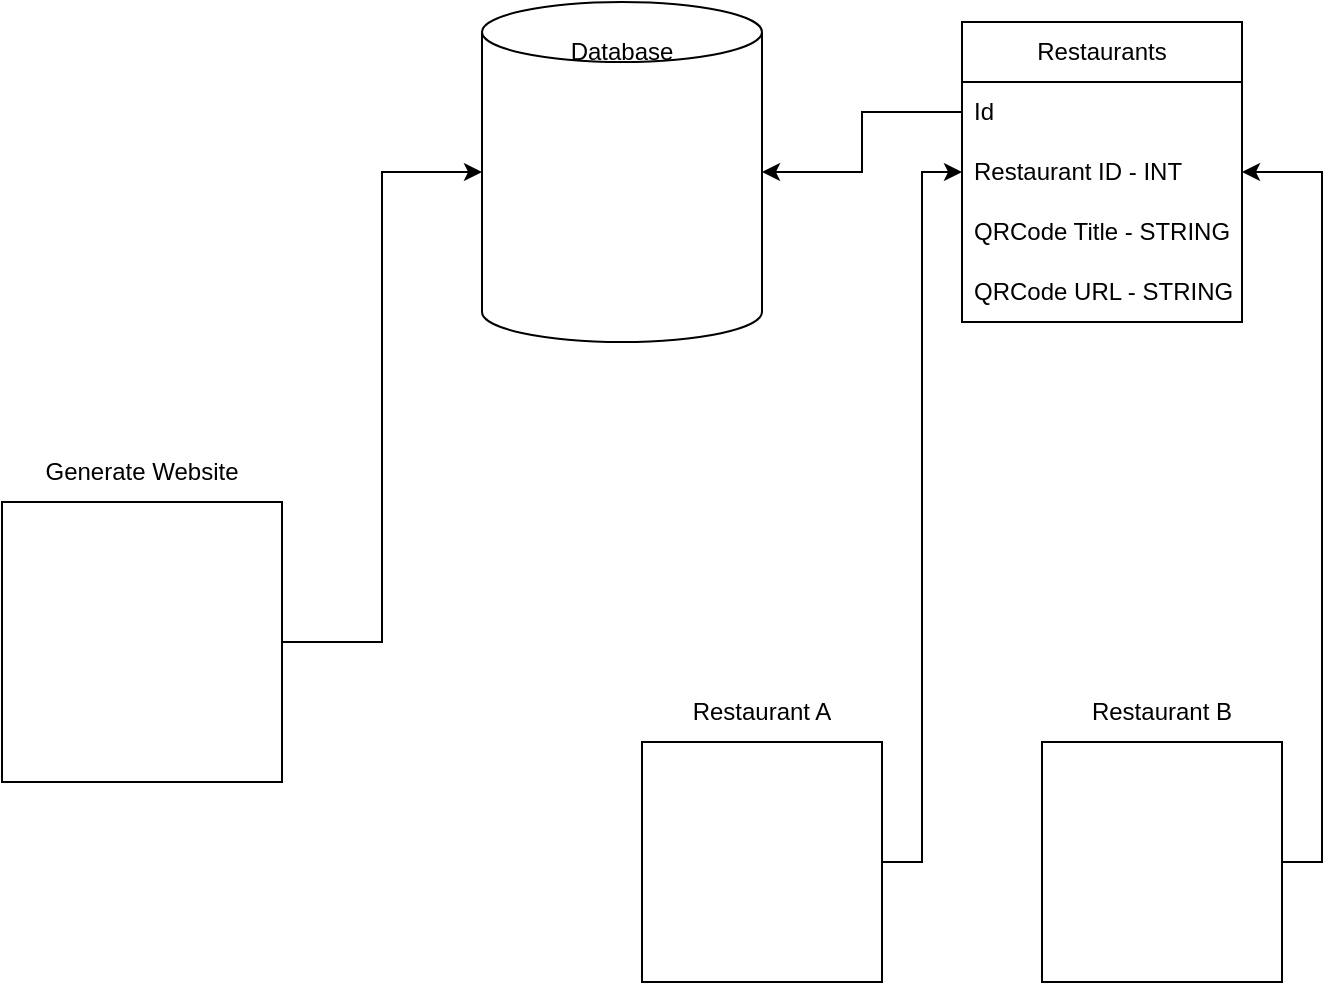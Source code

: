<mxfile version="24.6.4" type="device">
  <diagram name="Page-1" id="AoblQRUUJVliX1mLjSXg">
    <mxGraphModel dx="1186" dy="665" grid="1" gridSize="10" guides="1" tooltips="1" connect="1" arrows="1" fold="1" page="1" pageScale="1" pageWidth="1169" pageHeight="1654" math="0" shadow="0">
      <root>
        <mxCell id="0" />
        <mxCell id="1" parent="0" />
        <mxCell id="MrkQFk_YnkfQmbOEK363-1" value="" style="whiteSpace=wrap;html=1;aspect=fixed;" vertex="1" parent="1">
          <mxGeometry x="160" y="280" width="140" height="140" as="geometry" />
        </mxCell>
        <mxCell id="MrkQFk_YnkfQmbOEK363-2" value="Generate Website" style="text;html=1;align=center;verticalAlign=middle;whiteSpace=wrap;rounded=0;" vertex="1" parent="1">
          <mxGeometry x="160" y="250" width="140" height="30" as="geometry" />
        </mxCell>
        <mxCell id="MrkQFk_YnkfQmbOEK363-3" value="" style="shape=cylinder3;whiteSpace=wrap;html=1;boundedLbl=1;backgroundOutline=1;size=15;" vertex="1" parent="1">
          <mxGeometry x="400" y="30" width="140" height="170" as="geometry" />
        </mxCell>
        <mxCell id="MrkQFk_YnkfQmbOEK363-5" style="edgeStyle=orthogonalEdgeStyle;rounded=0;orthogonalLoop=1;jettySize=auto;html=1;entryX=0;entryY=0.5;entryDx=0;entryDy=0;entryPerimeter=0;" edge="1" parent="1" source="MrkQFk_YnkfQmbOEK363-1" target="MrkQFk_YnkfQmbOEK363-3">
          <mxGeometry relative="1" as="geometry" />
        </mxCell>
        <mxCell id="MrkQFk_YnkfQmbOEK363-6" value="Database" style="text;html=1;align=center;verticalAlign=middle;whiteSpace=wrap;rounded=0;" vertex="1" parent="1">
          <mxGeometry x="400" y="40" width="140" height="30" as="geometry" />
        </mxCell>
        <mxCell id="MrkQFk_YnkfQmbOEK363-22" style="edgeStyle=orthogonalEdgeStyle;rounded=0;orthogonalLoop=1;jettySize=auto;html=1;entryX=0;entryY=0.5;entryDx=0;entryDy=0;" edge="1" parent="1" source="MrkQFk_YnkfQmbOEK363-9" target="MrkQFk_YnkfQmbOEK363-16">
          <mxGeometry relative="1" as="geometry">
            <Array as="points">
              <mxPoint x="620" y="460" />
              <mxPoint x="620" y="115" />
            </Array>
          </mxGeometry>
        </mxCell>
        <mxCell id="MrkQFk_YnkfQmbOEK363-9" value="" style="whiteSpace=wrap;html=1;aspect=fixed;" vertex="1" parent="1">
          <mxGeometry x="480" y="400" width="120" height="120" as="geometry" />
        </mxCell>
        <mxCell id="MrkQFk_YnkfQmbOEK363-10" value="Restaurant A" style="text;html=1;align=center;verticalAlign=middle;whiteSpace=wrap;rounded=0;" vertex="1" parent="1">
          <mxGeometry x="480" y="370" width="120" height="30" as="geometry" />
        </mxCell>
        <mxCell id="MrkQFk_YnkfQmbOEK363-25" style="edgeStyle=orthogonalEdgeStyle;rounded=0;orthogonalLoop=1;jettySize=auto;html=1;entryX=1;entryY=0.5;entryDx=0;entryDy=0;" edge="1" parent="1" source="MrkQFk_YnkfQmbOEK363-11" target="MrkQFk_YnkfQmbOEK363-16">
          <mxGeometry relative="1" as="geometry">
            <Array as="points">
              <mxPoint x="820" y="460" />
              <mxPoint x="820" y="115" />
            </Array>
          </mxGeometry>
        </mxCell>
        <mxCell id="MrkQFk_YnkfQmbOEK363-11" value="" style="whiteSpace=wrap;html=1;aspect=fixed;" vertex="1" parent="1">
          <mxGeometry x="680" y="400" width="120" height="120" as="geometry" />
        </mxCell>
        <mxCell id="MrkQFk_YnkfQmbOEK363-12" value="Restaurant B" style="text;html=1;align=center;verticalAlign=middle;whiteSpace=wrap;rounded=0;" vertex="1" parent="1">
          <mxGeometry x="680" y="370" width="120" height="30" as="geometry" />
        </mxCell>
        <mxCell id="MrkQFk_YnkfQmbOEK363-14" value="Restaurants" style="swimlane;fontStyle=0;childLayout=stackLayout;horizontal=1;startSize=30;horizontalStack=0;resizeParent=1;resizeParentMax=0;resizeLast=0;collapsible=1;marginBottom=0;whiteSpace=wrap;html=1;" vertex="1" parent="1">
          <mxGeometry x="640" y="40" width="140" height="150" as="geometry" />
        </mxCell>
        <mxCell id="MrkQFk_YnkfQmbOEK363-15" value="Id" style="text;strokeColor=none;fillColor=none;align=left;verticalAlign=middle;spacingLeft=4;spacingRight=4;overflow=hidden;points=[[0,0.5],[1,0.5]];portConstraint=eastwest;rotatable=0;whiteSpace=wrap;html=1;" vertex="1" parent="MrkQFk_YnkfQmbOEK363-14">
          <mxGeometry y="30" width="140" height="30" as="geometry" />
        </mxCell>
        <mxCell id="MrkQFk_YnkfQmbOEK363-16" value="Restaurant ID - INT" style="text;strokeColor=none;fillColor=none;align=left;verticalAlign=middle;spacingLeft=4;spacingRight=4;overflow=hidden;points=[[0,0.5],[1,0.5]];portConstraint=eastwest;rotatable=0;whiteSpace=wrap;html=1;" vertex="1" parent="MrkQFk_YnkfQmbOEK363-14">
          <mxGeometry y="60" width="140" height="30" as="geometry" />
        </mxCell>
        <mxCell id="MrkQFk_YnkfQmbOEK363-17" value="QRCode Title - STRING" style="text;strokeColor=none;fillColor=none;align=left;verticalAlign=middle;spacingLeft=4;spacingRight=4;overflow=hidden;points=[[0,0.5],[1,0.5]];portConstraint=eastwest;rotatable=0;whiteSpace=wrap;html=1;" vertex="1" parent="MrkQFk_YnkfQmbOEK363-14">
          <mxGeometry y="90" width="140" height="30" as="geometry" />
        </mxCell>
        <mxCell id="MrkQFk_YnkfQmbOEK363-18" value="QRCode URL - STRING" style="text;strokeColor=none;fillColor=none;align=left;verticalAlign=middle;spacingLeft=4;spacingRight=4;overflow=hidden;points=[[0,0.5],[1,0.5]];portConstraint=eastwest;rotatable=0;whiteSpace=wrap;html=1;" vertex="1" parent="MrkQFk_YnkfQmbOEK363-14">
          <mxGeometry y="120" width="140" height="30" as="geometry" />
        </mxCell>
        <mxCell id="MrkQFk_YnkfQmbOEK363-21" style="edgeStyle=orthogonalEdgeStyle;rounded=0;orthogonalLoop=1;jettySize=auto;html=1;entryX=1;entryY=0.5;entryDx=0;entryDy=0;entryPerimeter=0;" edge="1" parent="1" source="MrkQFk_YnkfQmbOEK363-15" target="MrkQFk_YnkfQmbOEK363-3">
          <mxGeometry relative="1" as="geometry" />
        </mxCell>
      </root>
    </mxGraphModel>
  </diagram>
</mxfile>
